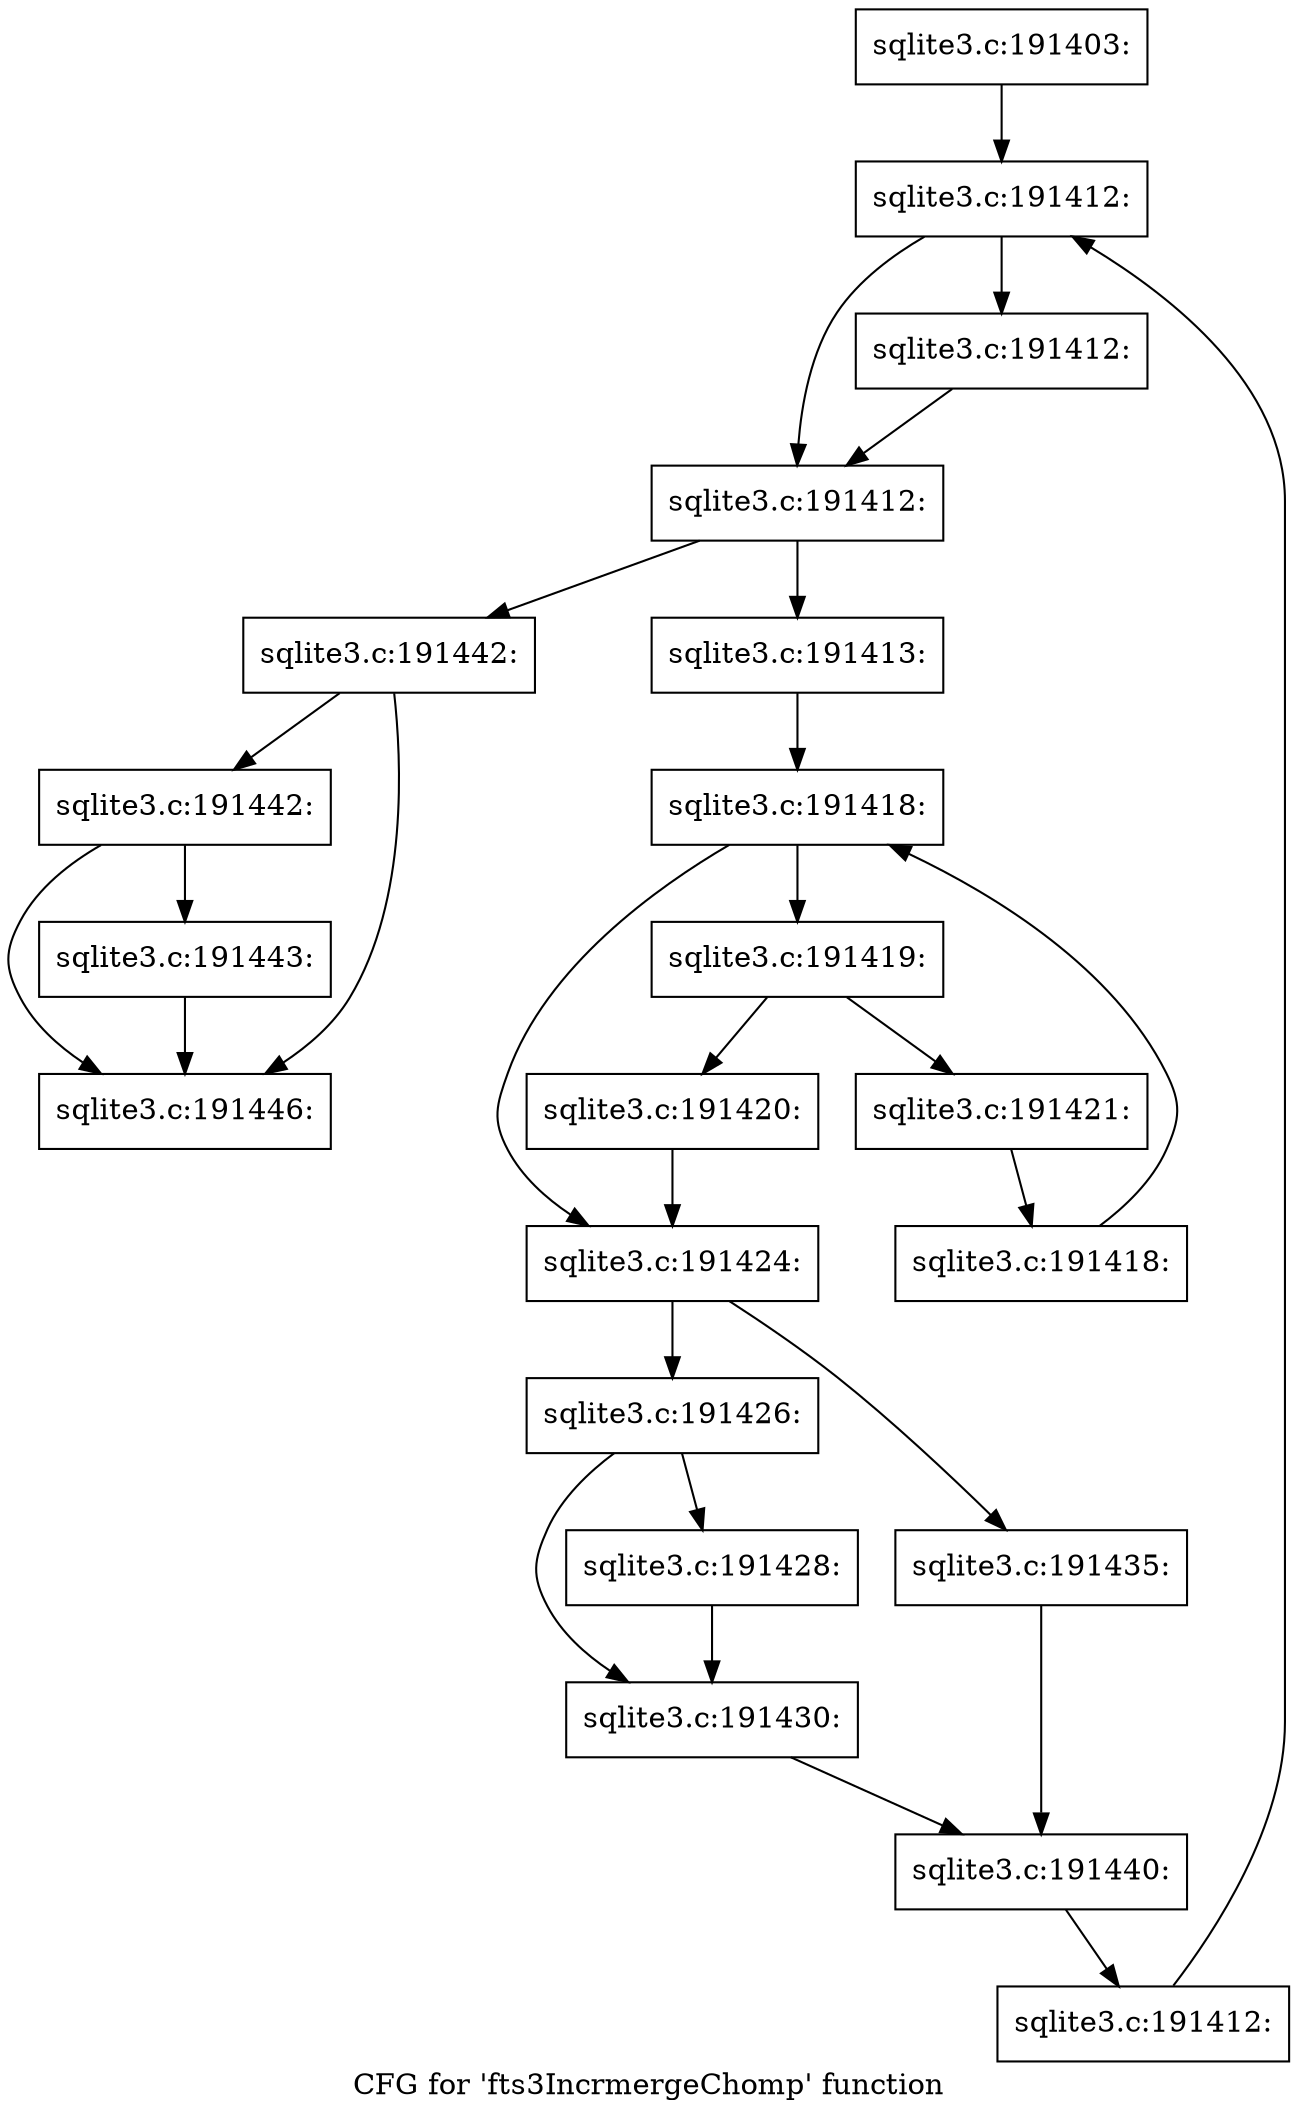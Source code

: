 digraph "CFG for 'fts3IncrmergeChomp' function" {
	label="CFG for 'fts3IncrmergeChomp' function";

	Node0x55c0fb1cc870 [shape=record,label="{sqlite3.c:191403:}"];
	Node0x55c0fb1cc870 -> Node0x55c0fb1d6cd0;
	Node0x55c0fb1d6cd0 [shape=record,label="{sqlite3.c:191412:}"];
	Node0x55c0fb1d6cd0 -> Node0x55c0fb1d6fc0;
	Node0x55c0fb1d6cd0 -> Node0x55c0fb1d6f70;
	Node0x55c0fb1d6fc0 [shape=record,label="{sqlite3.c:191412:}"];
	Node0x55c0fb1d6fc0 -> Node0x55c0fb1d6f70;
	Node0x55c0fb1d6f70 [shape=record,label="{sqlite3.c:191412:}"];
	Node0x55c0fb1d6f70 -> Node0x55c0fb1d6ef0;
	Node0x55c0fb1d6f70 -> Node0x55c0fb1d6860;
	Node0x55c0fb1d6ef0 [shape=record,label="{sqlite3.c:191413:}"];
	Node0x55c0fb1d6ef0 -> Node0x55c0fb1d7ed0;
	Node0x55c0fb1d7ed0 [shape=record,label="{sqlite3.c:191418:}"];
	Node0x55c0fb1d7ed0 -> Node0x55c0fb1d80f0;
	Node0x55c0fb1d7ed0 -> Node0x55c0fb1d7d20;
	Node0x55c0fb1d80f0 [shape=record,label="{sqlite3.c:191419:}"];
	Node0x55c0fb1d80f0 -> Node0x55c0fb1d8ae0;
	Node0x55c0fb1d80f0 -> Node0x55c0fb1d8b30;
	Node0x55c0fb1d8ae0 [shape=record,label="{sqlite3.c:191420:}"];
	Node0x55c0fb1d8ae0 -> Node0x55c0fb1d7d20;
	Node0x55c0fb1d8b30 [shape=record,label="{sqlite3.c:191421:}"];
	Node0x55c0fb1d8b30 -> Node0x55c0fb1d8060;
	Node0x55c0fb1d8060 [shape=record,label="{sqlite3.c:191418:}"];
	Node0x55c0fb1d8060 -> Node0x55c0fb1d7ed0;
	Node0x55c0fb1d7d20 [shape=record,label="{sqlite3.c:191424:}"];
	Node0x55c0fb1d7d20 -> Node0x55c0fb1d95d0;
	Node0x55c0fb1d7d20 -> Node0x55c0fb1d9670;
	Node0x55c0fb1d95d0 [shape=record,label="{sqlite3.c:191426:}"];
	Node0x55c0fb1d95d0 -> Node0x55c0fb1d9e20;
	Node0x55c0fb1d95d0 -> Node0x55c0fb1d9e70;
	Node0x55c0fb1d9e20 [shape=record,label="{sqlite3.c:191428:}"];
	Node0x55c0fb1d9e20 -> Node0x55c0fb1d9e70;
	Node0x55c0fb1d9e70 [shape=record,label="{sqlite3.c:191430:}"];
	Node0x55c0fb1d9e70 -> Node0x55c0fb1d9620;
	Node0x55c0fb1d9670 [shape=record,label="{sqlite3.c:191435:}"];
	Node0x55c0fb1d9670 -> Node0x55c0fb1d9620;
	Node0x55c0fb1d9620 [shape=record,label="{sqlite3.c:191440:}"];
	Node0x55c0fb1d9620 -> Node0x55c0fb1d6e60;
	Node0x55c0fb1d6e60 [shape=record,label="{sqlite3.c:191412:}"];
	Node0x55c0fb1d6e60 -> Node0x55c0fb1d6cd0;
	Node0x55c0fb1d6860 [shape=record,label="{sqlite3.c:191442:}"];
	Node0x55c0fb1d6860 -> Node0x55c0fb1dc5c0;
	Node0x55c0fb1d6860 -> Node0x55c0fb1dbdf0;
	Node0x55c0fb1dc5c0 [shape=record,label="{sqlite3.c:191442:}"];
	Node0x55c0fb1dc5c0 -> Node0x55c0f6d0fb40;
	Node0x55c0fb1dc5c0 -> Node0x55c0fb1dbdf0;
	Node0x55c0f6d0fb40 [shape=record,label="{sqlite3.c:191443:}"];
	Node0x55c0f6d0fb40 -> Node0x55c0fb1dbdf0;
	Node0x55c0fb1dbdf0 [shape=record,label="{sqlite3.c:191446:}"];
}
